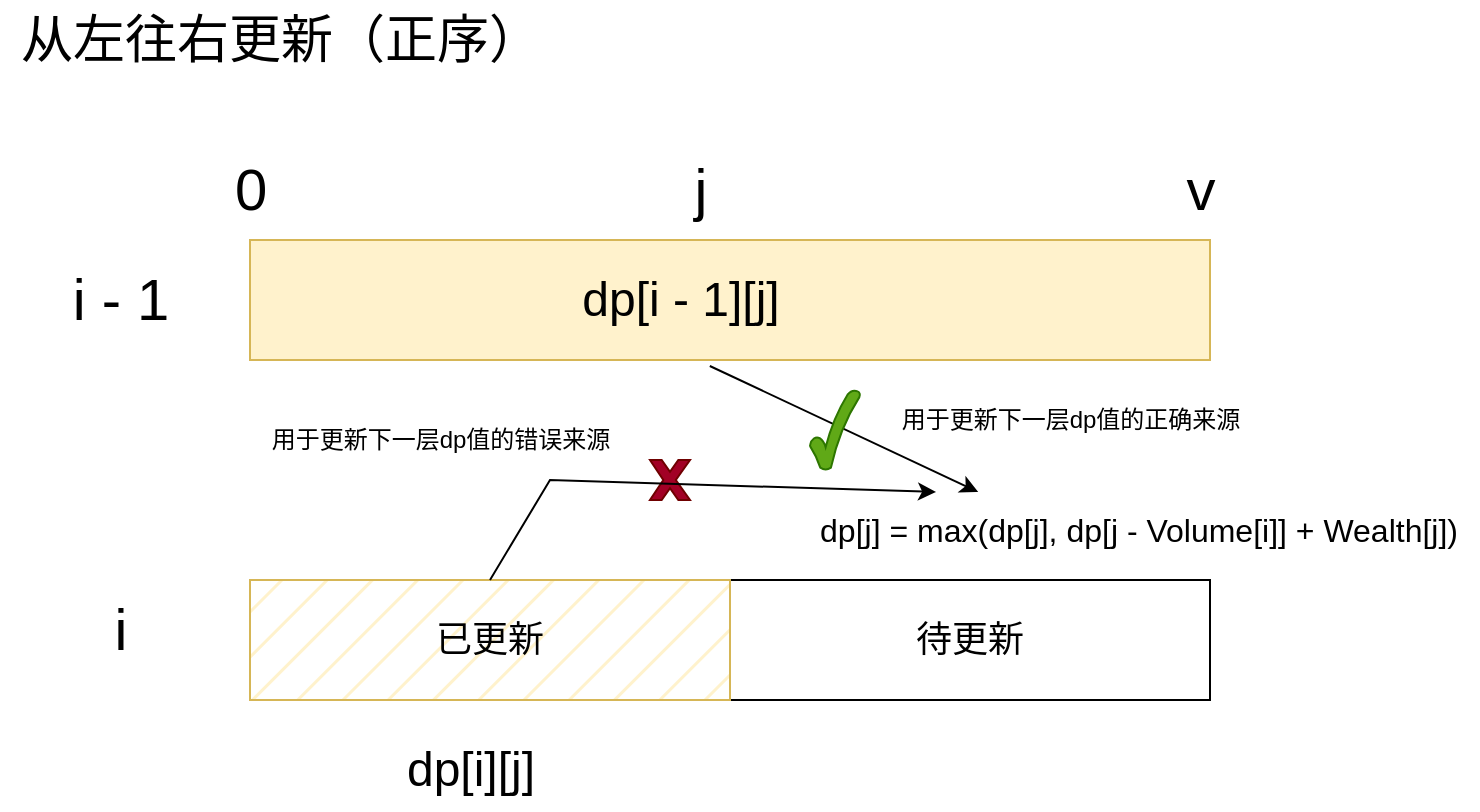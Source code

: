 <mxfile version="21.7.5" type="github">
  <diagram name="第 1 页" id="-dTMm9CFoM0SJ-9MJ6pb">
    <mxGraphModel dx="2074" dy="1110" grid="1" gridSize="10" guides="1" tooltips="1" connect="1" arrows="1" fold="1" page="1" pageScale="1" pageWidth="827" pageHeight="1169" math="0" shadow="0">
      <root>
        <mxCell id="0" />
        <mxCell id="1" parent="0" />
        <mxCell id="PcNabnV3dQjioNgQw8eq-1" value="" style="rounded=0;whiteSpace=wrap;html=1;strokeColor=#d6b656;fillColor=#fff2cc;fillStyle=solid;" vertex="1" parent="1">
          <mxGeometry x="140" y="240" width="480" height="60" as="geometry" />
        </mxCell>
        <mxCell id="PcNabnV3dQjioNgQw8eq-2" value="&lt;font style=&quot;font-size: 29px;&quot;&gt;0&lt;/font&gt;" style="text;html=1;align=center;verticalAlign=middle;resizable=0;points=[];autosize=1;strokeColor=none;fillColor=none;strokeWidth=1;" vertex="1" parent="1">
          <mxGeometry x="120" y="190" width="40" height="50" as="geometry" />
        </mxCell>
        <mxCell id="PcNabnV3dQjioNgQw8eq-3" value="&lt;font style=&quot;font-size: 29px;&quot;&gt;j&lt;/font&gt;" style="text;html=1;align=center;verticalAlign=middle;resizable=0;points=[];autosize=1;strokeColor=none;fillColor=none;" vertex="1" parent="1">
          <mxGeometry x="350" y="190" width="30" height="50" as="geometry" />
        </mxCell>
        <mxCell id="PcNabnV3dQjioNgQw8eq-4" value="&lt;font style=&quot;font-size: 29px;&quot;&gt;v&lt;/font&gt;" style="text;html=1;align=center;verticalAlign=middle;resizable=0;points=[];autosize=1;strokeColor=none;fillColor=none;" vertex="1" parent="1">
          <mxGeometry x="595" y="190" width="40" height="50" as="geometry" />
        </mxCell>
        <mxCell id="PcNabnV3dQjioNgQw8eq-5" value="&lt;font style=&quot;font-size: 29px;&quot;&gt;i - 1&lt;/font&gt;" style="text;html=1;align=center;verticalAlign=middle;resizable=0;points=[];autosize=1;strokeColor=none;fillColor=none;" vertex="1" parent="1">
          <mxGeometry x="40" y="245" width="70" height="50" as="geometry" />
        </mxCell>
        <mxCell id="PcNabnV3dQjioNgQw8eq-6" value="&lt;font style=&quot;font-size: 29px;&quot;&gt;i&lt;/font&gt;" style="text;html=1;align=center;verticalAlign=middle;resizable=0;points=[];autosize=1;strokeColor=none;fillColor=none;" vertex="1" parent="1">
          <mxGeometry x="60" y="410" width="30" height="50" as="geometry" />
        </mxCell>
        <mxCell id="PcNabnV3dQjioNgQw8eq-7" value="&lt;font style=&quot;font-size: 18px;&quot;&gt;待更新&lt;/font&gt;" style="rounded=0;whiteSpace=wrap;html=1;" vertex="1" parent="1">
          <mxGeometry x="380" y="410" width="240" height="60" as="geometry" />
        </mxCell>
        <mxCell id="PcNabnV3dQjioNgQw8eq-9" style="edgeStyle=orthogonalEdgeStyle;rounded=0;orthogonalLoop=1;jettySize=auto;html=1;exitX=0.5;exitY=1;exitDx=0;exitDy=0;" edge="1" parent="1" source="PcNabnV3dQjioNgQw8eq-1" target="PcNabnV3dQjioNgQw8eq-1">
          <mxGeometry relative="1" as="geometry" />
        </mxCell>
        <mxCell id="PcNabnV3dQjioNgQw8eq-11" value="&lt;font style=&quot;font-size: 26px;&quot;&gt;从左往右更新（正序）&lt;/font&gt;" style="text;html=1;align=center;verticalAlign=middle;resizable=0;points=[];autosize=1;strokeColor=none;fillColor=none;" vertex="1" parent="1">
          <mxGeometry x="15" y="120" width="280" height="40" as="geometry" />
        </mxCell>
        <mxCell id="PcNabnV3dQjioNgQw8eq-14" value="&lt;font style=&quot;font-size: 18px;&quot;&gt;已更新&lt;/font&gt;" style="rounded=0;whiteSpace=wrap;html=1;strokeColor=#d6b656;fillColor=#fff2cc;fillStyle=hatch;" vertex="1" parent="1">
          <mxGeometry x="140" y="410" width="240" height="60" as="geometry" />
        </mxCell>
        <mxCell id="PcNabnV3dQjioNgQw8eq-15" value="&lt;font style=&quot;font-size: 24px;&quot;&gt;dp[i - 1][j]&lt;/font&gt;" style="text;html=1;align=center;verticalAlign=middle;resizable=0;points=[];autosize=1;strokeColor=none;fillColor=none;" vertex="1" parent="1">
          <mxGeometry x="295" y="250" width="120" height="40" as="geometry" />
        </mxCell>
        <mxCell id="PcNabnV3dQjioNgQw8eq-16" value="&lt;font style=&quot;font-size: 24px;&quot;&gt;dp[i][j]&lt;/font&gt;" style="text;html=1;align=center;verticalAlign=middle;resizable=0;points=[];autosize=1;strokeColor=none;fillColor=none;" vertex="1" parent="1">
          <mxGeometry x="205" y="485" width="90" height="40" as="geometry" />
        </mxCell>
        <mxCell id="PcNabnV3dQjioNgQw8eq-17" value="&lt;font style=&quot;font-size: 16px;&quot;&gt;dp[j] = max(dp[j], dp[j - Volume[i]] + Wealth[j])&lt;/font&gt;" style="text;html=1;align=center;verticalAlign=middle;resizable=0;points=[];autosize=1;strokeColor=none;fillColor=none;" vertex="1" parent="1">
          <mxGeometry x="414" y="370" width="340" height="30" as="geometry" />
        </mxCell>
        <mxCell id="PcNabnV3dQjioNgQw8eq-22" value="" style="endArrow=classic;html=1;rounded=0;exitX=0.479;exitY=1.05;exitDx=0;exitDy=0;exitPerimeter=0;entryX=0.265;entryY=-0.133;entryDx=0;entryDy=0;entryPerimeter=0;" edge="1" parent="1" source="PcNabnV3dQjioNgQw8eq-1" target="PcNabnV3dQjioNgQw8eq-17">
          <mxGeometry width="50" height="50" relative="1" as="geometry">
            <mxPoint x="420" y="320" as="sourcePoint" />
            <mxPoint x="370" y="370" as="targetPoint" />
          </mxGeometry>
        </mxCell>
        <mxCell id="PcNabnV3dQjioNgQw8eq-23" value="" style="verticalLabelPosition=bottom;verticalAlign=top;html=1;shape=mxgraph.basic.x;fillColor=#a20025;fontColor=#ffffff;strokeColor=#6F0000;" vertex="1" parent="1">
          <mxGeometry x="340" y="350" width="20" height="20" as="geometry" />
        </mxCell>
        <mxCell id="PcNabnV3dQjioNgQw8eq-25" value="用于更新下一层dp值的正确来源" style="text;html=1;align=center;verticalAlign=middle;resizable=0;points=[];autosize=1;strokeColor=none;fillColor=none;" vertex="1" parent="1">
          <mxGeometry x="455" y="315" width="190" height="30" as="geometry" />
        </mxCell>
        <mxCell id="PcNabnV3dQjioNgQw8eq-26" value="" style="endArrow=classic;html=1;rounded=0;exitX=0.5;exitY=0;exitDx=0;exitDy=0;entryX=0.203;entryY=-0.133;entryDx=0;entryDy=0;entryPerimeter=0;" edge="1" parent="1" source="PcNabnV3dQjioNgQw8eq-14" target="PcNabnV3dQjioNgQw8eq-17">
          <mxGeometry width="50" height="50" relative="1" as="geometry">
            <mxPoint x="270" y="395" as="sourcePoint" />
            <mxPoint x="360" y="360" as="targetPoint" />
            <Array as="points">
              <mxPoint x="290" y="360" />
            </Array>
          </mxGeometry>
        </mxCell>
        <mxCell id="PcNabnV3dQjioNgQw8eq-27" value="" style="verticalLabelPosition=bottom;verticalAlign=top;html=1;shape=mxgraph.basic.tick;fillColor=#60a917;fontColor=#ffffff;strokeColor=#2D7600;" vertex="1" parent="1">
          <mxGeometry x="420" y="315" width="25" height="40" as="geometry" />
        </mxCell>
        <mxCell id="PcNabnV3dQjioNgQw8eq-29" value="用于更新下一层dp值的错误来源" style="text;html=1;align=center;verticalAlign=middle;resizable=0;points=[];autosize=1;strokeColor=none;fillColor=none;" vertex="1" parent="1">
          <mxGeometry x="140" y="325" width="190" height="30" as="geometry" />
        </mxCell>
      </root>
    </mxGraphModel>
  </diagram>
</mxfile>
